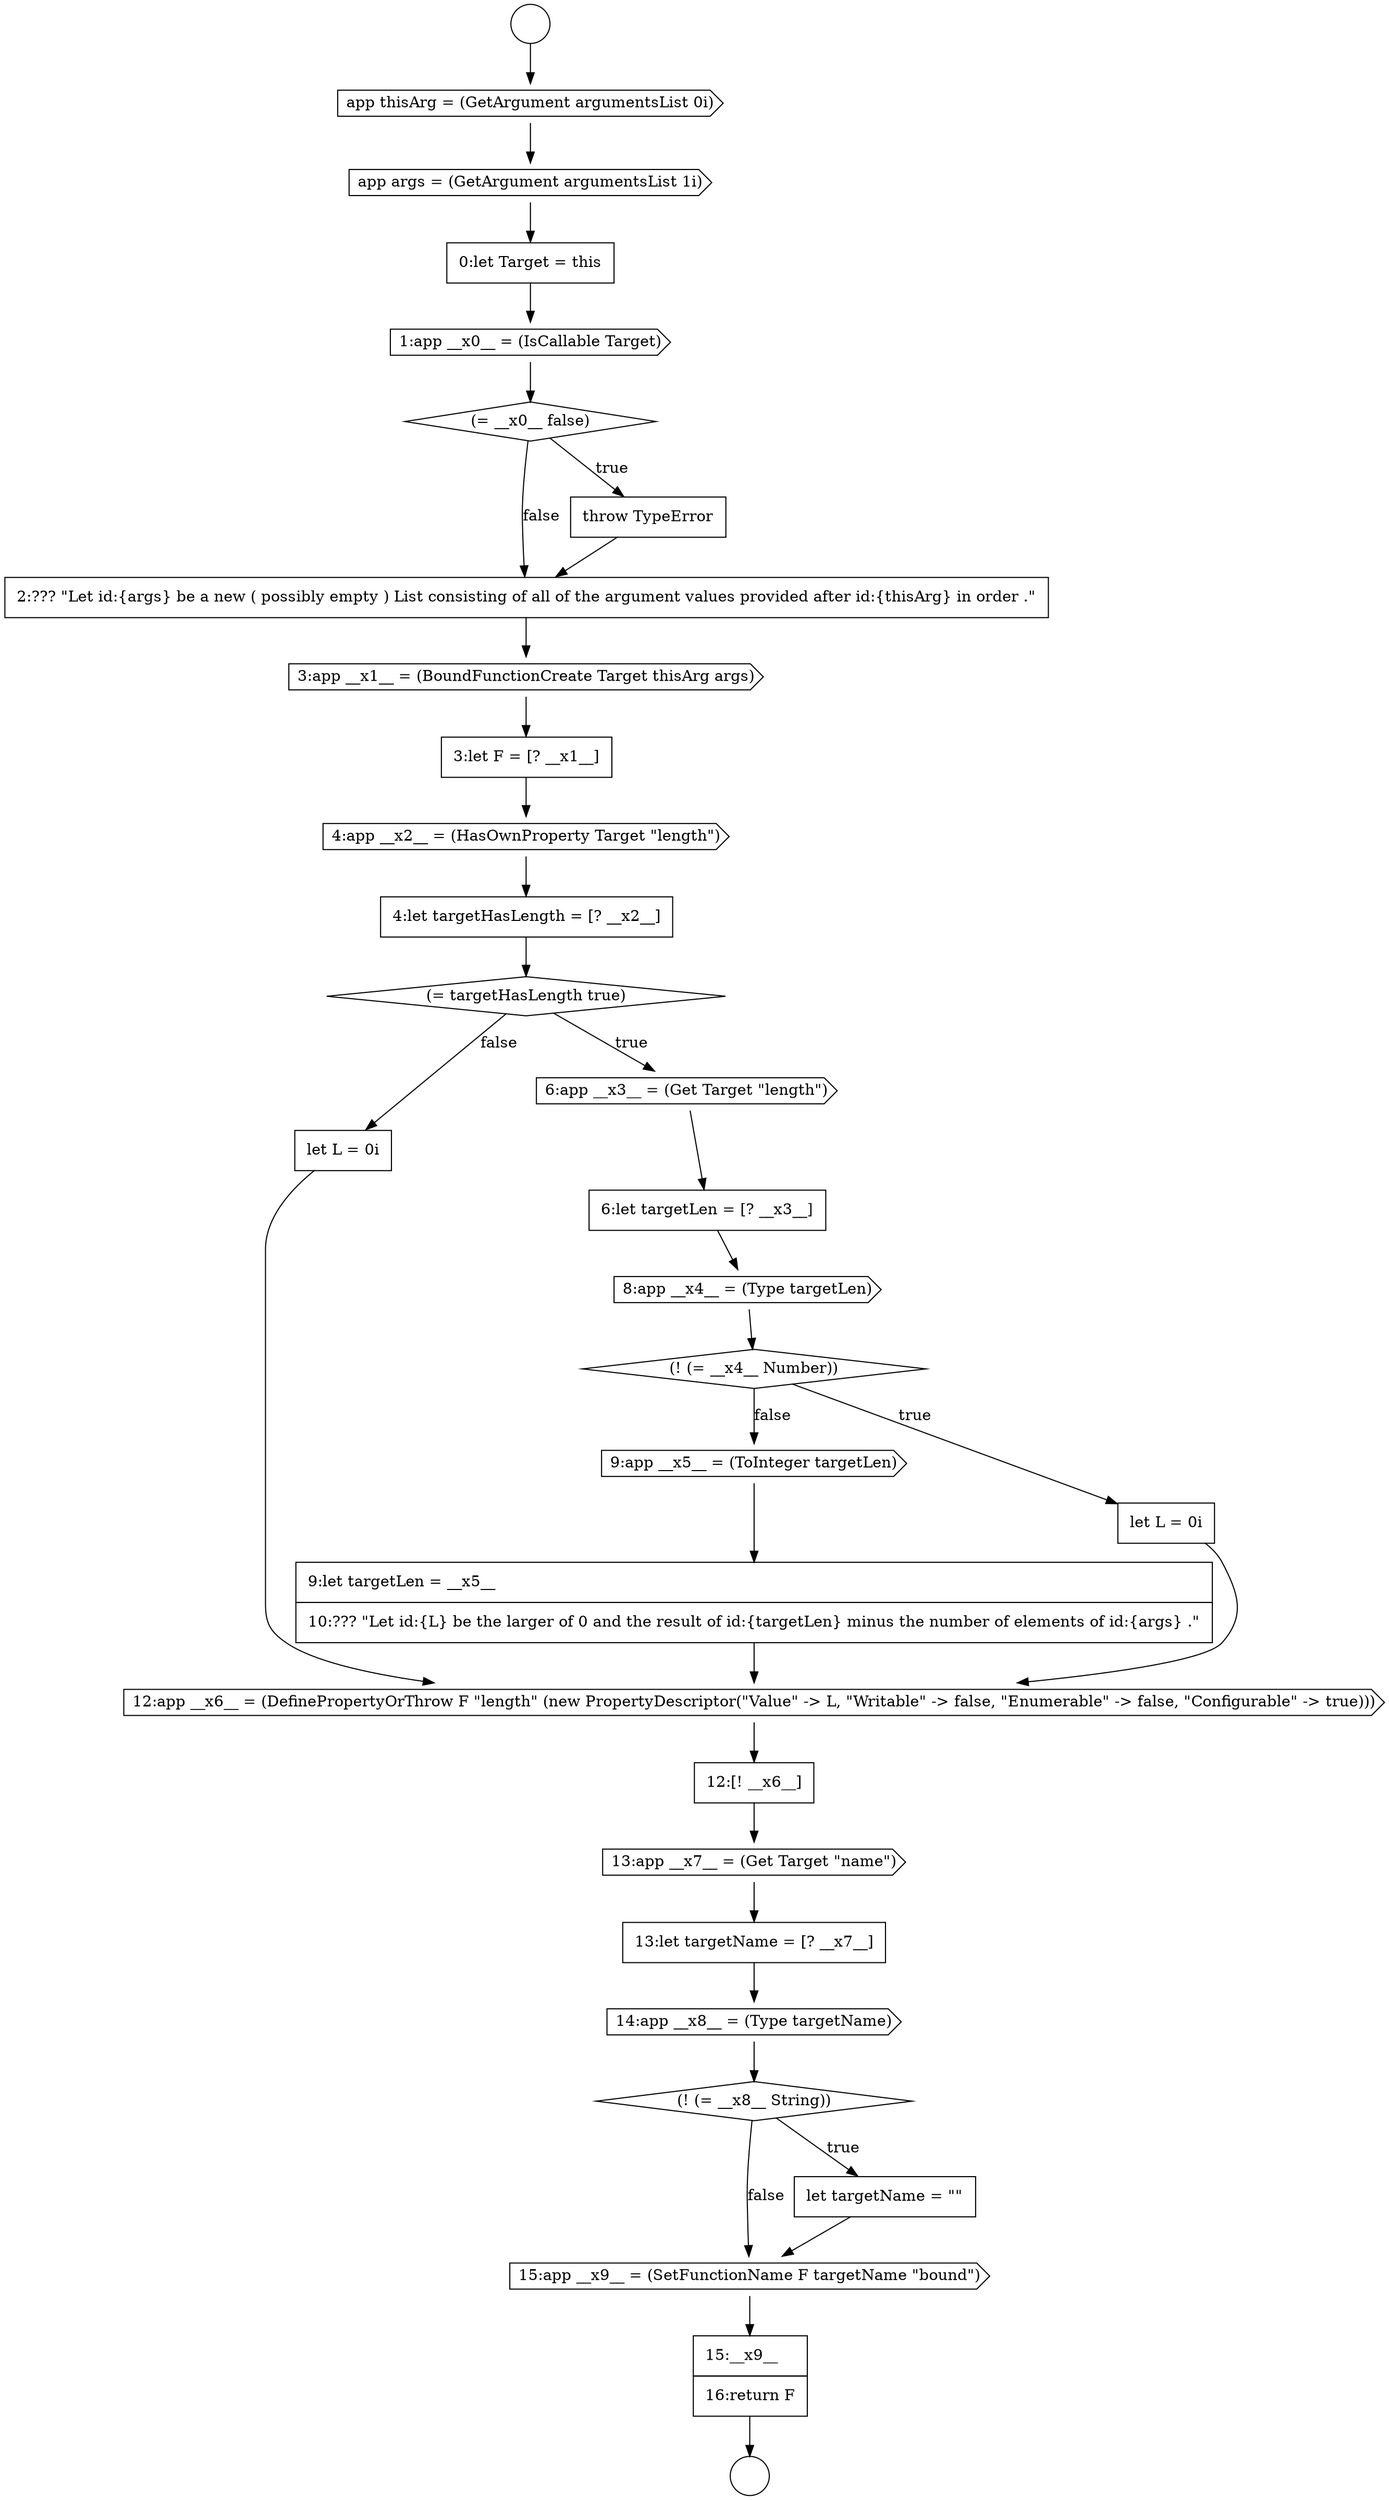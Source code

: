 digraph {
  node11331 [shape=circle label=" " color="black" fillcolor="white" style=filled]
  node11344 [shape=diamond, label=<<font color="black">(= targetHasLength true)</font>> color="black" fillcolor="white" style=filled]
  node11339 [shape=none, margin=0, label=<<font color="black">
    <table border="0" cellborder="1" cellspacing="0" cellpadding="10">
      <tr><td align="left">2:??? &quot;Let id:{args} be a new ( possibly empty ) List consisting of all of the argument values provided after id:{thisArg} in order .&quot;</td></tr>
    </table>
  </font>> color="black" fillcolor="white" style=filled]
  node11356 [shape=none, margin=0, label=<<font color="black">
    <table border="0" cellborder="1" cellspacing="0" cellpadding="10">
      <tr><td align="left">13:let targetName = [? __x7__]</td></tr>
    </table>
  </font>> color="black" fillcolor="white" style=filled]
  node11333 [shape=cds, label=<<font color="black">app thisArg = (GetArgument argumentsList 0i)</font>> color="black" fillcolor="white" style=filled]
  node11337 [shape=diamond, label=<<font color="black">(= __x0__ false)</font>> color="black" fillcolor="white" style=filled]
  node11341 [shape=none, margin=0, label=<<font color="black">
    <table border="0" cellborder="1" cellspacing="0" cellpadding="10">
      <tr><td align="left">3:let F = [? __x1__]</td></tr>
    </table>
  </font>> color="black" fillcolor="white" style=filled]
  node11352 [shape=none, margin=0, label=<<font color="black">
    <table border="0" cellborder="1" cellspacing="0" cellpadding="10">
      <tr><td align="left">let L = 0i</td></tr>
    </table>
  </font>> color="black" fillcolor="white" style=filled]
  node11350 [shape=cds, label=<<font color="black">9:app __x5__ = (ToInteger targetLen)</font>> color="black" fillcolor="white" style=filled]
  node11353 [shape=cds, label=<<font color="black">12:app __x6__ = (DefinePropertyOrThrow F &quot;length&quot; (new PropertyDescriptor(&quot;Value&quot; -&gt; L, &quot;Writable&quot; -&gt; false, &quot;Enumerable&quot; -&gt; false, &quot;Configurable&quot; -&gt; true)))</font>> color="black" fillcolor="white" style=filled]
  node11335 [shape=none, margin=0, label=<<font color="black">
    <table border="0" cellborder="1" cellspacing="0" cellpadding="10">
      <tr><td align="left">0:let Target = this</td></tr>
    </table>
  </font>> color="black" fillcolor="white" style=filled]
  node11340 [shape=cds, label=<<font color="black">3:app __x1__ = (BoundFunctionCreate Target thisArg args)</font>> color="black" fillcolor="white" style=filled]
  node11346 [shape=none, margin=0, label=<<font color="black">
    <table border="0" cellborder="1" cellspacing="0" cellpadding="10">
      <tr><td align="left">6:let targetLen = [? __x3__]</td></tr>
    </table>
  </font>> color="black" fillcolor="white" style=filled]
  node11357 [shape=cds, label=<<font color="black">14:app __x8__ = (Type targetName)</font>> color="black" fillcolor="white" style=filled]
  node11360 [shape=cds, label=<<font color="black">15:app __x9__ = (SetFunctionName F targetName &quot;bound&quot;)</font>> color="black" fillcolor="white" style=filled]
  node11347 [shape=cds, label=<<font color="black">8:app __x4__ = (Type targetLen)</font>> color="black" fillcolor="white" style=filled]
  node11336 [shape=cds, label=<<font color="black">1:app __x0__ = (IsCallable Target)</font>> color="black" fillcolor="white" style=filled]
  node11332 [shape=circle label=" " color="black" fillcolor="white" style=filled]
  node11343 [shape=none, margin=0, label=<<font color="black">
    <table border="0" cellborder="1" cellspacing="0" cellpadding="10">
      <tr><td align="left">4:let targetHasLength = [? __x2__]</td></tr>
    </table>
  </font>> color="black" fillcolor="white" style=filled]
  node11355 [shape=cds, label=<<font color="black">13:app __x7__ = (Get Target &quot;name&quot;)</font>> color="black" fillcolor="white" style=filled]
  node11338 [shape=none, margin=0, label=<<font color="black">
    <table border="0" cellborder="1" cellspacing="0" cellpadding="10">
      <tr><td align="left">throw TypeError</td></tr>
    </table>
  </font>> color="black" fillcolor="white" style=filled]
  node11348 [shape=diamond, label=<<font color="black">(! (= __x4__ Number))</font>> color="black" fillcolor="white" style=filled]
  node11342 [shape=cds, label=<<font color="black">4:app __x2__ = (HasOwnProperty Target &quot;length&quot;)</font>> color="black" fillcolor="white" style=filled]
  node11359 [shape=none, margin=0, label=<<font color="black">
    <table border="0" cellborder="1" cellspacing="0" cellpadding="10">
      <tr><td align="left">let targetName = &quot;&quot;</td></tr>
    </table>
  </font>> color="black" fillcolor="white" style=filled]
  node11361 [shape=none, margin=0, label=<<font color="black">
    <table border="0" cellborder="1" cellspacing="0" cellpadding="10">
      <tr><td align="left">15:__x9__</td></tr>
      <tr><td align="left">16:return F</td></tr>
    </table>
  </font>> color="black" fillcolor="white" style=filled]
  node11354 [shape=none, margin=0, label=<<font color="black">
    <table border="0" cellborder="1" cellspacing="0" cellpadding="10">
      <tr><td align="left">12:[! __x6__]</td></tr>
    </table>
  </font>> color="black" fillcolor="white" style=filled]
  node11334 [shape=cds, label=<<font color="black">app args = (GetArgument argumentsList 1i)</font>> color="black" fillcolor="white" style=filled]
  node11351 [shape=none, margin=0, label=<<font color="black">
    <table border="0" cellborder="1" cellspacing="0" cellpadding="10">
      <tr><td align="left">9:let targetLen = __x5__</td></tr>
      <tr><td align="left">10:??? &quot;Let id:{L} be the larger of 0 and the result of id:{targetLen} minus the number of elements of id:{args} .&quot;</td></tr>
    </table>
  </font>> color="black" fillcolor="white" style=filled]
  node11349 [shape=none, margin=0, label=<<font color="black">
    <table border="0" cellborder="1" cellspacing="0" cellpadding="10">
      <tr><td align="left">let L = 0i</td></tr>
    </table>
  </font>> color="black" fillcolor="white" style=filled]
  node11358 [shape=diamond, label=<<font color="black">(! (= __x8__ String))</font>> color="black" fillcolor="white" style=filled]
  node11345 [shape=cds, label=<<font color="black">6:app __x3__ = (Get Target &quot;length&quot;)</font>> color="black" fillcolor="white" style=filled]
  node11351 -> node11353 [ color="black"]
  node11357 -> node11358 [ color="black"]
  node11347 -> node11348 [ color="black"]
  node11336 -> node11337 [ color="black"]
  node11359 -> node11360 [ color="black"]
  node11338 -> node11339 [ color="black"]
  node11358 -> node11359 [label=<<font color="black">true</font>> color="black"]
  node11358 -> node11360 [label=<<font color="black">false</font>> color="black"]
  node11339 -> node11340 [ color="black"]
  node11344 -> node11345 [label=<<font color="black">true</font>> color="black"]
  node11344 -> node11352 [label=<<font color="black">false</font>> color="black"]
  node11355 -> node11356 [ color="black"]
  node11356 -> node11357 [ color="black"]
  node11349 -> node11353 [ color="black"]
  node11354 -> node11355 [ color="black"]
  node11345 -> node11346 [ color="black"]
  node11352 -> node11353 [ color="black"]
  node11342 -> node11343 [ color="black"]
  node11340 -> node11341 [ color="black"]
  node11350 -> node11351 [ color="black"]
  node11334 -> node11335 [ color="black"]
  node11341 -> node11342 [ color="black"]
  node11361 -> node11332 [ color="black"]
  node11343 -> node11344 [ color="black"]
  node11346 -> node11347 [ color="black"]
  node11333 -> node11334 [ color="black"]
  node11335 -> node11336 [ color="black"]
  node11348 -> node11349 [label=<<font color="black">true</font>> color="black"]
  node11348 -> node11350 [label=<<font color="black">false</font>> color="black"]
  node11360 -> node11361 [ color="black"]
  node11331 -> node11333 [ color="black"]
  node11353 -> node11354 [ color="black"]
  node11337 -> node11338 [label=<<font color="black">true</font>> color="black"]
  node11337 -> node11339 [label=<<font color="black">false</font>> color="black"]
}
